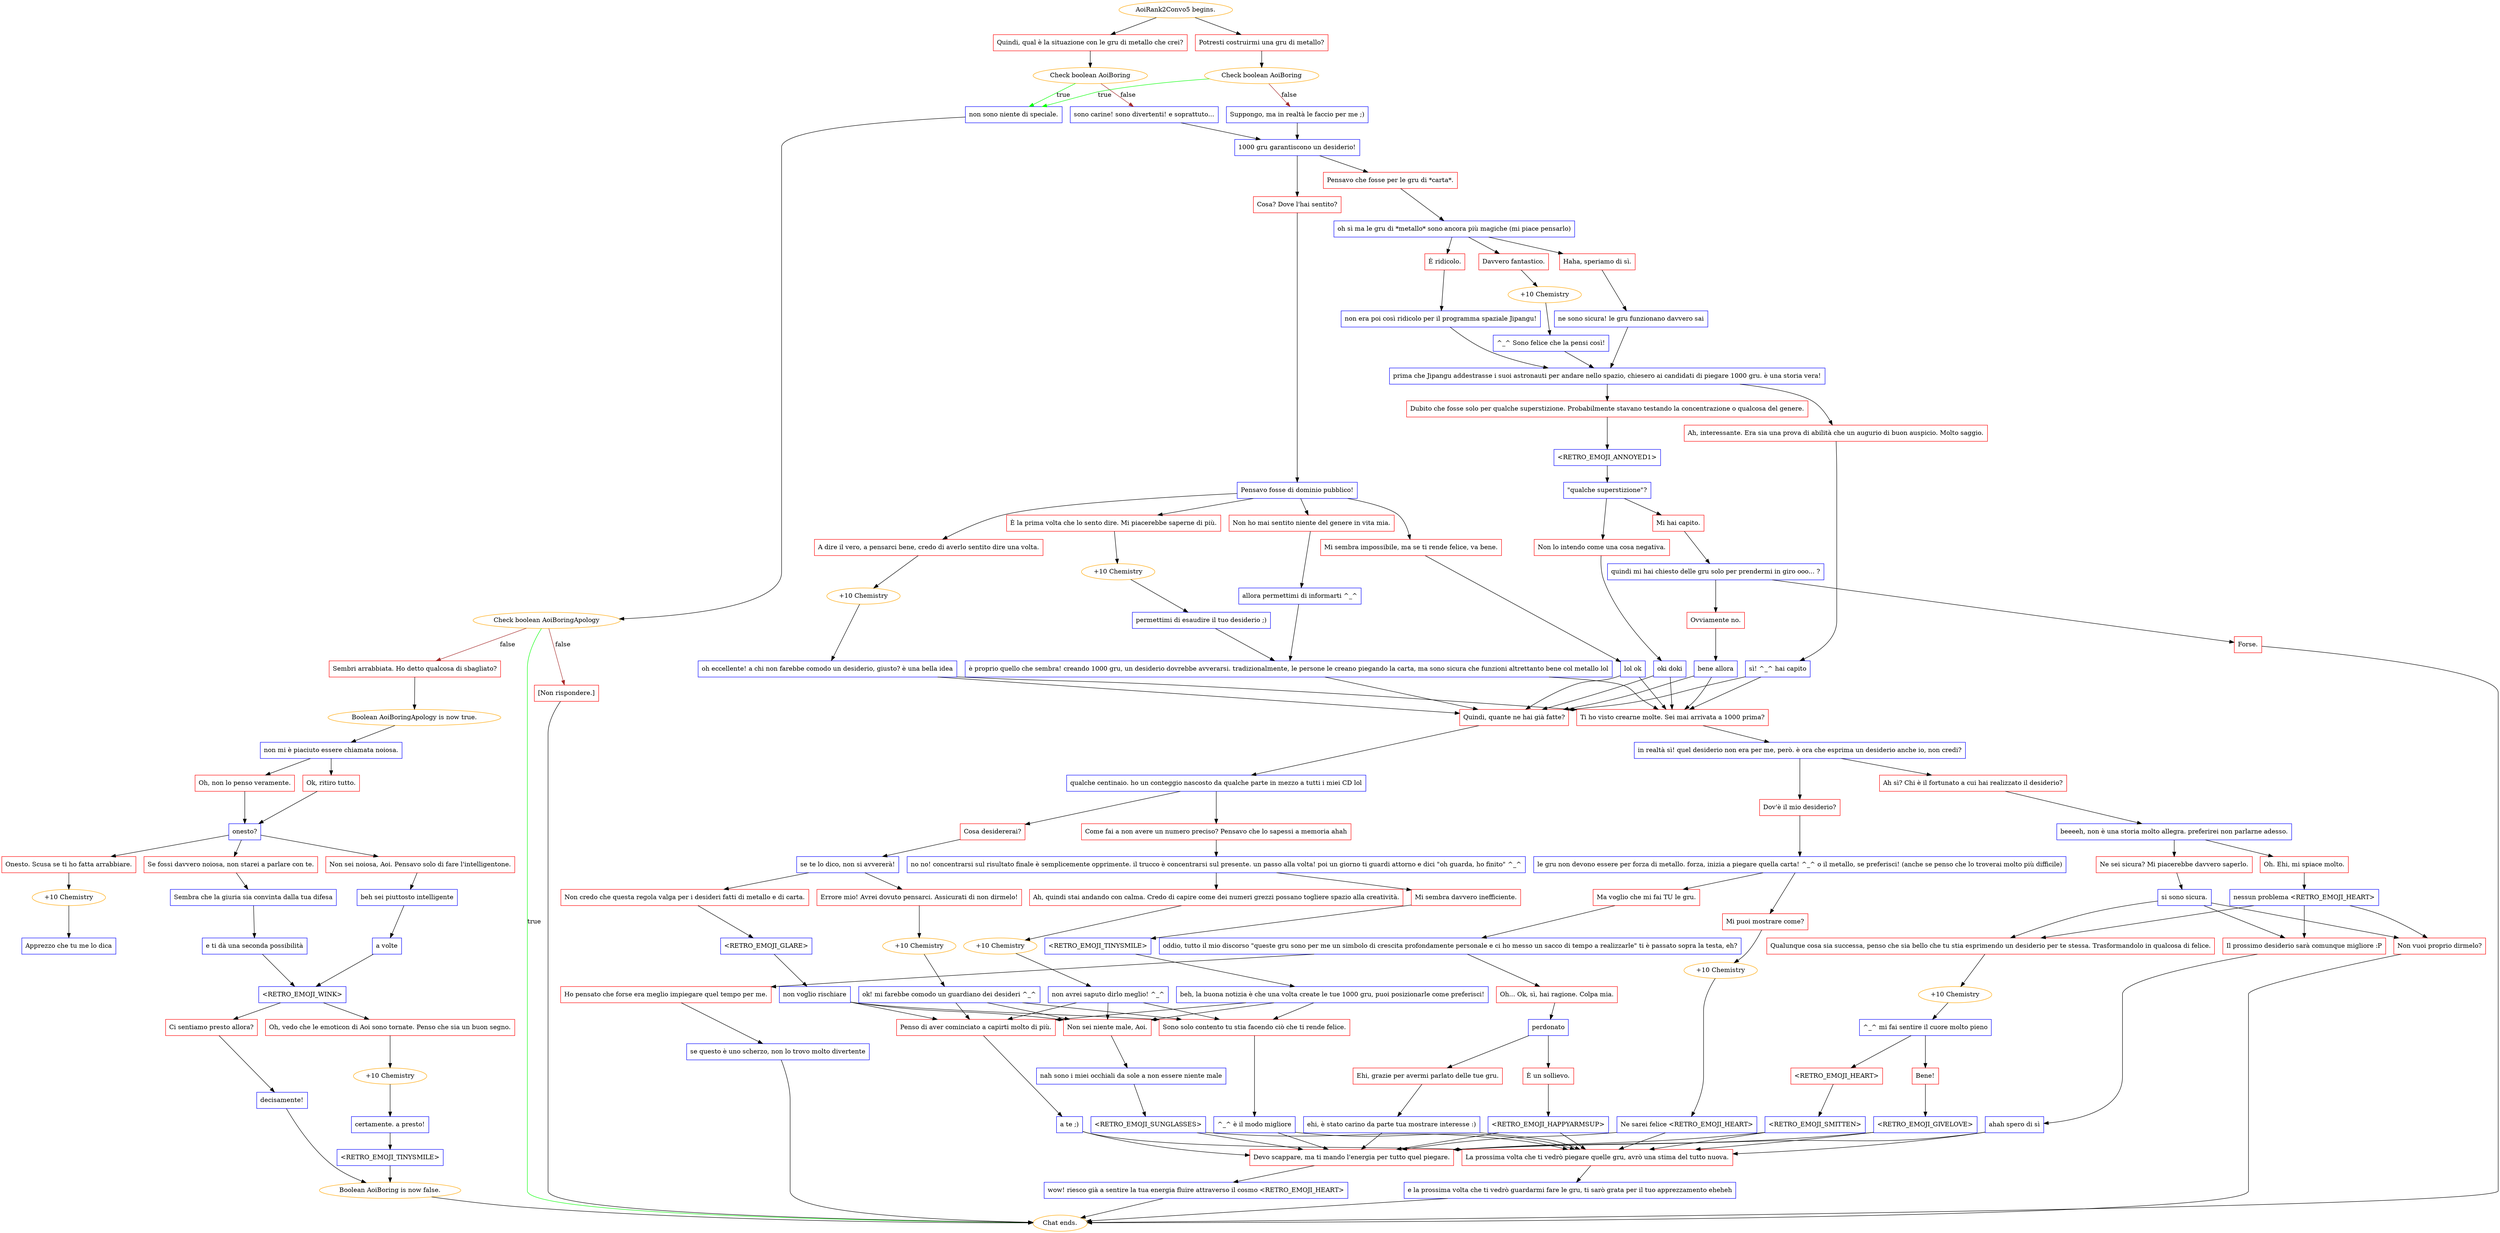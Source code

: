 digraph {
	"AoiRank2Convo5 begins." [color=orange];
		"AoiRank2Convo5 begins." -> j1716246145;
		"AoiRank2Convo5 begins." -> j1288626811;
	j1716246145 [label="Quindi, qual è la situazione con le gru di metallo che crei?",shape=box,color=red];
		j1716246145 -> j1443129487;
	j1288626811 [label="Potresti costruirmi una gru di metallo?",shape=box,color=red];
		j1288626811 -> j1194707698;
	j1443129487 [label="Check boolean AoiBoring",color=orange];
		j1443129487 -> j316784287 [label=true,color=green];
		j1443129487 -> j608366559 [label=false,color=brown];
	j1194707698 [label="Check boolean AoiBoring",color=orange];
		j1194707698 -> j316784287 [label=true,color=green];
		j1194707698 -> j855741470 [label=false,color=brown];
	j316784287 [label="non sono niente di speciale.",shape=box,color=blue];
		j316784287 -> j4116366548;
	j608366559 [label="sono carine! sono divertenti! e soprattuto...",shape=box,color=blue];
		j608366559 -> j2410485954;
	j855741470 [label="Suppongo, ma in realtà le faccio per me ;)",shape=box,color=blue];
		j855741470 -> j2410485954;
	j4116366548 [label="Check boolean AoiBoringApology",color=orange];
		j4116366548 -> "Chat ends." [label=true,color=green];
		j4116366548 -> j774080019 [label=false,color=brown];
		j4116366548 -> j3968938462 [label=false,color=brown];
	j2410485954 [label="1000 gru garantiscono un desiderio!",shape=box,color=blue];
		j2410485954 -> j2074599652;
		j2410485954 -> j3307245090;
	"Chat ends." [color=orange];
	j774080019 [label="Sembri arrabbiata. Ho detto qualcosa di sbagliato?",shape=box,color=red];
		j774080019 -> j645269702;
	j3968938462 [label="[Non rispondere.]",shape=box,color=red];
		j3968938462 -> "Chat ends.";
	j2074599652 [label="Pensavo che fosse per le gru di *carta*.",shape=box,color=red];
		j2074599652 -> j1974813709;
	j3307245090 [label="Cosa? Dove l'hai sentito?",shape=box,color=red];
		j3307245090 -> j1658135999;
	j645269702 [label="Boolean AoiBoringApology is now true.",color=orange];
		j645269702 -> j1003630977;
	j1974813709 [label="oh sì ma le gru di *metallo* sono ancora più magiche (mi piace pensarlo)",shape=box,color=blue];
		j1974813709 -> j3763801985;
		j1974813709 -> j3727588810;
		j1974813709 -> j4238801732;
	j1658135999 [label="Pensavo fosse di dominio pubblico!",shape=box,color=blue];
		j1658135999 -> j4112765250;
		j1658135999 -> j1576823176;
		j1658135999 -> j3303161588;
		j1658135999 -> j3062855646;
	j1003630977 [label="non mi è piaciuto essere chiamata noiosa.",shape=box,color=blue];
		j1003630977 -> j1973171410;
		j1003630977 -> j2150834883;
	j3763801985 [label="Haha, speriamo di sì.",shape=box,color=red];
		j3763801985 -> j2418077649;
	j3727588810 [label="Davvero fantastico.",shape=box,color=red];
		j3727588810 -> j3692149946;
	j4238801732 [label="È ridicolo.",shape=box,color=red];
		j4238801732 -> j3302611148;
	j4112765250 [label="Non ho mai sentito niente del genere in vita mia.",shape=box,color=red];
		j4112765250 -> j242323684;
	j1576823176 [label="È la prima volta che lo sento dire. Mi piacerebbe saperne di più.",shape=box,color=red];
		j1576823176 -> j3714105244;
	j3303161588 [label="A dire il vero, a pensarci bene, credo di averlo sentito dire una volta.",shape=box,color=red];
		j3303161588 -> j233898227;
	j3062855646 [label="Mi sembra impossibile, ma se ti rende felice, va bene.",shape=box,color=red];
		j3062855646 -> j1941652748;
	j1973171410 [label="Oh, non lo penso veramente.",shape=box,color=red];
		j1973171410 -> j1763531354;
	j2150834883 [label="Ok, ritiro tutto.",shape=box,color=red];
		j2150834883 -> j1763531354;
	j2418077649 [label="ne sono sicura! le gru funzionano davvero sai",shape=box,color=blue];
		j2418077649 -> j4205274523;
	j3692149946 [label="+10 Chemistry",color=orange];
		j3692149946 -> j1005942491;
	j3302611148 [label="non era poi così ridicolo per il programma spaziale Jipangu!",shape=box,color=blue];
		j3302611148 -> j4205274523;
	j242323684 [label="allora permettimi di informarti ^_^",shape=box,color=blue];
		j242323684 -> j617194127;
	j3714105244 [label="+10 Chemistry",color=orange];
		j3714105244 -> j963812556;
	j233898227 [label="+10 Chemistry",color=orange];
		j233898227 -> j537820224;
	j1941652748 [label="lol ok",shape=box,color=blue];
		j1941652748 -> j2500453841;
		j1941652748 -> j34022059;
	j1763531354 [label="onesto?",shape=box,color=blue];
		j1763531354 -> j3417277089;
		j1763531354 -> j3465895107;
		j1763531354 -> j1174616969;
	j4205274523 [label="prima che Jipangu addestrasse i suoi astronauti per andare nello spazio, chiesero ai candidati di piegare 1000 gru. è una storia vera!",shape=box,color=blue];
		j4205274523 -> j3665924518;
		j4205274523 -> j1343193050;
	j1005942491 [label="^_^ Sono felice che la pensi così!",shape=box,color=blue];
		j1005942491 -> j4205274523;
	j617194127 [label="è proprio quello che sembra! creando 1000 gru, un desiderio dovrebbe avverarsi. tradizionalmente, le persone le creano piegando la carta, ma sono sicura che funzioni altrettanto bene col metallo lol",shape=box,color=blue];
		j617194127 -> j2500453841;
		j617194127 -> j34022059;
	j963812556 [label="permettimi di esaudire il tuo desiderio ;)",shape=box,color=blue];
		j963812556 -> j617194127;
	j537820224 [label="oh eccellente! a chi non farebbe comodo un desiderio, giusto? è una bella idea",shape=box,color=blue];
		j537820224 -> j2500453841;
		j537820224 -> j34022059;
	j2500453841 [label="Quindi, quante ne hai già fatte?",shape=box,color=red];
		j2500453841 -> j362515724;
	j34022059 [label="Ti ho visto crearne molte. Sei mai arrivata a 1000 prima?",shape=box,color=red];
		j34022059 -> j2985520518;
	j3417277089 [label="Onesto. Scusa se ti ho fatta arrabbiare.",shape=box,color=red];
		j3417277089 -> j4245622304;
	j3465895107 [label="Non sei noiosa, Aoi. Pensavo solo di fare l'intelligentone.",shape=box,color=red];
		j3465895107 -> j1820774243;
	j1174616969 [label="Se fossi davvero noiosa, non starei a parlare con te.",shape=box,color=red];
		j1174616969 -> j1864692243;
	j3665924518 [label="Dubito che fosse solo per qualche superstizione. Probabilmente stavano testando la concentrazione o qualcosa del genere.",shape=box,color=red];
		j3665924518 -> j1437161154;
	j1343193050 [label="Ah, interessante. Era sia una prova di abilità che un augurio di buon auspicio. Molto saggio.",shape=box,color=red];
		j1343193050 -> j2059968191;
	j362515724 [label="qualche centinaio. ho un conteggio nascosto da qualche parte in mezzo a tutti i miei CD lol",shape=box,color=blue];
		j362515724 -> j2199510524;
		j362515724 -> j1411413706;
	j2985520518 [label="in realtà sì! quel desiderio non era per me, però. è ora che esprima un desiderio anche io, non credi?",shape=box,color=blue];
		j2985520518 -> j1956553420;
		j2985520518 -> j3780848411;
	j4245622304 [label="+10 Chemistry",color=orange];
		j4245622304 -> j1753783513;
	j1820774243 [label="beh sei piuttosto intelligente",shape=box,color=blue];
		j1820774243 -> j1996223904;
	j1864692243 [label="Sembra che la giuria sia convinta dalla tua difesa",shape=box,color=blue];
		j1864692243 -> j4241071672;
	j1437161154 [label="<RETRO_EMOJI_ANNOYED1>",shape=box,color=blue];
		j1437161154 -> j3571440411;
	j2059968191 [label="sì! ^_^ hai capito",shape=box,color=blue];
		j2059968191 -> j2500453841;
		j2059968191 -> j34022059;
	j2199510524 [label="Come fai a non avere un numero preciso? Pensavo che lo sapessi a memoria ahah",shape=box,color=red];
		j2199510524 -> j2703374845;
	j1411413706 [label="Cosa desidererai?",shape=box,color=red];
		j1411413706 -> j1661992224;
	j1956553420 [label="Ah sì? Chi è il fortunato a cui hai realizzato il desiderio?",shape=box,color=red];
		j1956553420 -> j4200995848;
	j3780848411 [label="Dov'è il mio desiderio?",shape=box,color=red];
		j3780848411 -> j2866491948;
	j1753783513 [label="Apprezzo che tu me lo dica",shape=box,color=blue];
	j1996223904 [label="a volte",shape=box,color=blue];
		j1996223904 -> j1823067147;
	j4241071672 [label="e ti dà una seconda possibilità",shape=box,color=blue];
		j4241071672 -> j1823067147;
	j3571440411 [label="\"qualche superstizione\"?",shape=box,color=blue];
		j3571440411 -> j2075888315;
		j3571440411 -> j1239857431;
	j2703374845 [label="no no! concentrarsi sul risultato finale è semplicemente opprimente. il trucco è concentrarsi sul presente. un passo alla volta! poi un giorno ti guardi attorno e dici \"oh guarda, ho finito\" ^_^",shape=box,color=blue];
		j2703374845 -> j4006734971;
		j2703374845 -> j1639401569;
	j1661992224 [label="se te lo dico, non si avvererà!",shape=box,color=blue];
		j1661992224 -> j2026592197;
		j1661992224 -> j3464590203;
	j4200995848 [label="beeeeh, non è una storia molto allegra. preferirei non parlarne adesso.",shape=box,color=blue];
		j4200995848 -> j203014785;
		j4200995848 -> j2878615255;
	j2866491948 [label="le gru non devono essere per forza di metallo. forza, inizia a piegare quella carta! ^_^ o il metallo, se preferisci! (anche se penso che lo troverai molto più difficile)",shape=box,color=blue];
		j2866491948 -> j3230804319;
		j2866491948 -> j2707792105;
	j1823067147 [label="<RETRO_EMOJI_WINK>",shape=box,color=blue];
		j1823067147 -> j2599776825;
		j1823067147 -> j1348609732;
	j2075888315 [label="Mi hai capito.",shape=box,color=red];
		j2075888315 -> j153609489;
	j1239857431 [label="Non lo intendo come una cosa negativa.",shape=box,color=red];
		j1239857431 -> j1932206251;
	j4006734971 [label="Ah, quindi stai andando con calma. Credo di capire come dei numeri grezzi possano togliere spazio alla creatività.",shape=box,color=red];
		j4006734971 -> j1655336282;
	j1639401569 [label="Mi sembra davvero inefficiente.",shape=box,color=red];
		j1639401569 -> j1670709806;
	j2026592197 [label="Errore mio! Avrei dovuto pensarci. Assicurati di non dirmelo!",shape=box,color=red];
		j2026592197 -> j3618934264;
	j3464590203 [label="Non credo che questa regola valga per i desideri fatti di metallo e di carta.",shape=box,color=red];
		j3464590203 -> j923466131;
	j203014785 [label="Oh. Ehi, mi spiace molto.",shape=box,color=red];
		j203014785 -> j3408853096;
	j2878615255 [label="Ne sei sicura? Mi piacerebbe davvero saperlo.",shape=box,color=red];
		j2878615255 -> j635867295;
	j3230804319 [label="Mi puoi mostrare come?",shape=box,color=red];
		j3230804319 -> j1348840212;
	j2707792105 [label="Ma voglio che mi fai TU le gru.",shape=box,color=red];
		j2707792105 -> j3581154484;
	j2599776825 [label="Ci sentiamo presto allora?",shape=box,color=red];
		j2599776825 -> j2843120935;
	j1348609732 [label="Oh, vedo che le emoticon di Aoi sono tornate. Penso che sia un buon segno.",shape=box,color=red];
		j1348609732 -> j671032343;
	j153609489 [label="quindi mi hai chiesto delle gru solo per prendermi in giro ooo... ?",shape=box,color=blue];
		j153609489 -> j3187437994;
		j153609489 -> j2836721902;
	j1932206251 [label="oki doki",shape=box,color=blue];
		j1932206251 -> j2500453841;
		j1932206251 -> j34022059;
	j1655336282 [label="+10 Chemistry",color=orange];
		j1655336282 -> j1229299021;
	j1670709806 [label="<RETRO_EMOJI_TINYSMILE>",shape=box,color=blue];
		j1670709806 -> j1596789053;
	j3618934264 [label="+10 Chemistry",color=orange];
		j3618934264 -> j764645398;
	j923466131 [label="<RETRO_EMOJI_GLARE>",shape=box,color=blue];
		j923466131 -> j1566364273;
	j3408853096 [label="nessun problema <RETRO_EMOJI_HEART>",shape=box,color=blue];
		j3408853096 -> j4109048201;
		j3408853096 -> j4021070255;
		j3408853096 -> j3208144218;
	j635867295 [label="si sono sicura.",shape=box,color=blue];
		j635867295 -> j4109048201;
		j635867295 -> j4021070255;
		j635867295 -> j3208144218;
	j1348840212 [label="+10 Chemistry",color=orange];
		j1348840212 -> j103413006;
	j3581154484 [label="oddio, tutto il mio discorso \"queste gru sono per me un simbolo di crescita profondamente personale e ci ho messo un sacco di tempo a realizzarle\" ti è passato sopra la testa, eh?",shape=box,color=blue];
		j3581154484 -> j434532825;
		j3581154484 -> j2375646307;
	j2843120935 [label="decisamente!",shape=box,color=blue];
		j2843120935 -> j1984221796;
	j671032343 [label="+10 Chemistry",color=orange];
		j671032343 -> j2347686761;
	j3187437994 [label="Forse.",shape=box,color=red];
		j3187437994 -> "Chat ends.";
	j2836721902 [label="Ovviamente no.",shape=box,color=red];
		j2836721902 -> j435425429;
	j1229299021 [label="non avrei saputo dirlo meglio! ^_^",shape=box,color=blue];
		j1229299021 -> j3071576767;
		j1229299021 -> j11114212;
		j1229299021 -> j2157148205;
	j1596789053 [label="beh, la buona notizia è che una volta create le tue 1000 gru, puoi posizionarle come preferisci!",shape=box,color=blue];
		j1596789053 -> j3071576767;
		j1596789053 -> j11114212;
		j1596789053 -> j2157148205;
	j764645398 [label="ok! mi farebbe comodo un guardiano dei desideri ^_^",shape=box,color=blue];
		j764645398 -> j3071576767;
		j764645398 -> j11114212;
		j764645398 -> j2157148205;
	j1566364273 [label="non voglio rischiare",shape=box,color=blue];
		j1566364273 -> j3071576767;
		j1566364273 -> j11114212;
		j1566364273 -> j2157148205;
	j4109048201 [label="Il prossimo desiderio sarà comunque migliore :P",shape=box,color=red];
		j4109048201 -> j1895426271;
	j4021070255 [label="Qualunque cosa sia successa, penso che sia bello che tu stia esprimendo un desiderio per te stessa. Trasformandolo in qualcosa di felice.",shape=box,color=red];
		j4021070255 -> j610944898;
	j3208144218 [label="Non vuoi proprio dirmelo?",shape=box,color=red];
		j3208144218 -> "Chat ends.";
	j103413006 [label="Ne sarei felice <RETRO_EMOJI_HEART>",shape=box,color=blue];
		j103413006 -> j640215163;
		j103413006 -> j556600640;
	j434532825 [label="Ho pensato che forse era meglio impiegare quel tempo per me.",shape=box,color=red];
		j434532825 -> j1215204522;
	j2375646307 [label="Oh... Ok, sì, hai ragione. Colpa mia.",shape=box,color=red];
		j2375646307 -> j3216171526;
	j1984221796 [label="Boolean AoiBoring is now false.",color=orange];
		j1984221796 -> "Chat ends.";
	j2347686761 [label="certamente. a presto!",shape=box,color=blue];
		j2347686761 -> j3248434141;
	j435425429 [label="bene allora",shape=box,color=blue];
		j435425429 -> j2500453841;
		j435425429 -> j34022059;
	j3071576767 [label="Penso di aver cominciato a capirti molto di più.",shape=box,color=red];
		j3071576767 -> j3408054802;
	j11114212 [label="Non sei niente male, Aoi.",shape=box,color=red];
		j11114212 -> j2185922364;
	j2157148205 [label="Sono solo contento tu stia facendo ciò che ti rende felice.",shape=box,color=red];
		j2157148205 -> j521316198;
	j1895426271 [label="ahah spero di sì",shape=box,color=blue];
		j1895426271 -> j640215163;
		j1895426271 -> j556600640;
	j610944898 [label="+10 Chemistry",color=orange];
		j610944898 -> j1102022517;
	j640215163 [label="La prossima volta che ti vedrò piegare quelle gru, avrò una stima del tutto nuova.",shape=box,color=red];
		j640215163 -> j2930608837;
	j556600640 [label="Devo scappare, ma ti mando l'energia per tutto quel piegare.",shape=box,color=red];
		j556600640 -> j2507875305;
	j1215204522 [label="se questo è uno scherzo, non lo trovo molto divertente",shape=box,color=blue];
		j1215204522 -> "Chat ends.";
	j3216171526 [label="perdonato",shape=box,color=blue];
		j3216171526 -> j864567995;
		j3216171526 -> j2919858849;
	j3248434141 [label="<RETRO_EMOJI_TINYSMILE>",shape=box,color=blue];
		j3248434141 -> j1984221796;
	j3408054802 [label="a te ;)",shape=box,color=blue];
		j3408054802 -> j640215163;
		j3408054802 -> j556600640;
	j2185922364 [label="nah sono i miei occhiali da sole a non essere niente male",shape=box,color=blue];
		j2185922364 -> j2455681144;
	j521316198 [label="^_^ è il modo migliore",shape=box,color=blue];
		j521316198 -> j640215163;
		j521316198 -> j556600640;
	j1102022517 [label="^_^ mi fai sentire il cuore molto pieno",shape=box,color=blue];
		j1102022517 -> j1668695663;
		j1102022517 -> j2656202917;
	j2930608837 [label="e la prossima volta che ti vedrò guardarmi fare le gru, ti sarò grata per il tuo apprezzamento eheheh",shape=box,color=blue];
		j2930608837 -> "Chat ends.";
	j2507875305 [label="wow! riesco già a sentire la tua energia fluire attraverso il cosmo <RETRO_EMOJI_HEART>",shape=box,color=blue];
		j2507875305 -> "Chat ends.";
	j864567995 [label="Ehi, grazie per avermi parlato delle tue gru.",shape=box,color=red];
		j864567995 -> j281136194;
	j2919858849 [label="È un sollievo.",shape=box,color=red];
		j2919858849 -> j2446588326;
	j2455681144 [label="<RETRO_EMOJI_SUNGLASSES>",shape=box,color=blue];
		j2455681144 -> j640215163;
		j2455681144 -> j556600640;
	j1668695663 [label="Bene!",shape=box,color=red];
		j1668695663 -> j547745806;
	j2656202917 [label="<RETRO_EMOJI_HEART>",shape=box,color=red];
		j2656202917 -> j4241135296;
	j281136194 [label="ehi, è stato carino da parte tua mostrare interesse :)",shape=box,color=blue];
		j281136194 -> j640215163;
		j281136194 -> j556600640;
	j2446588326 [label="<RETRO_EMOJI_HAPPYARMSUP>",shape=box,color=blue];
		j2446588326 -> j640215163;
		j2446588326 -> j556600640;
	j547745806 [label="<RETRO_EMOJI_GIVELOVE>",shape=box,color=blue];
		j547745806 -> j640215163;
		j547745806 -> j556600640;
	j4241135296 [label="<RETRO_EMOJI_SMITTEN>",shape=box,color=blue];
		j4241135296 -> j640215163;
		j4241135296 -> j556600640;
}